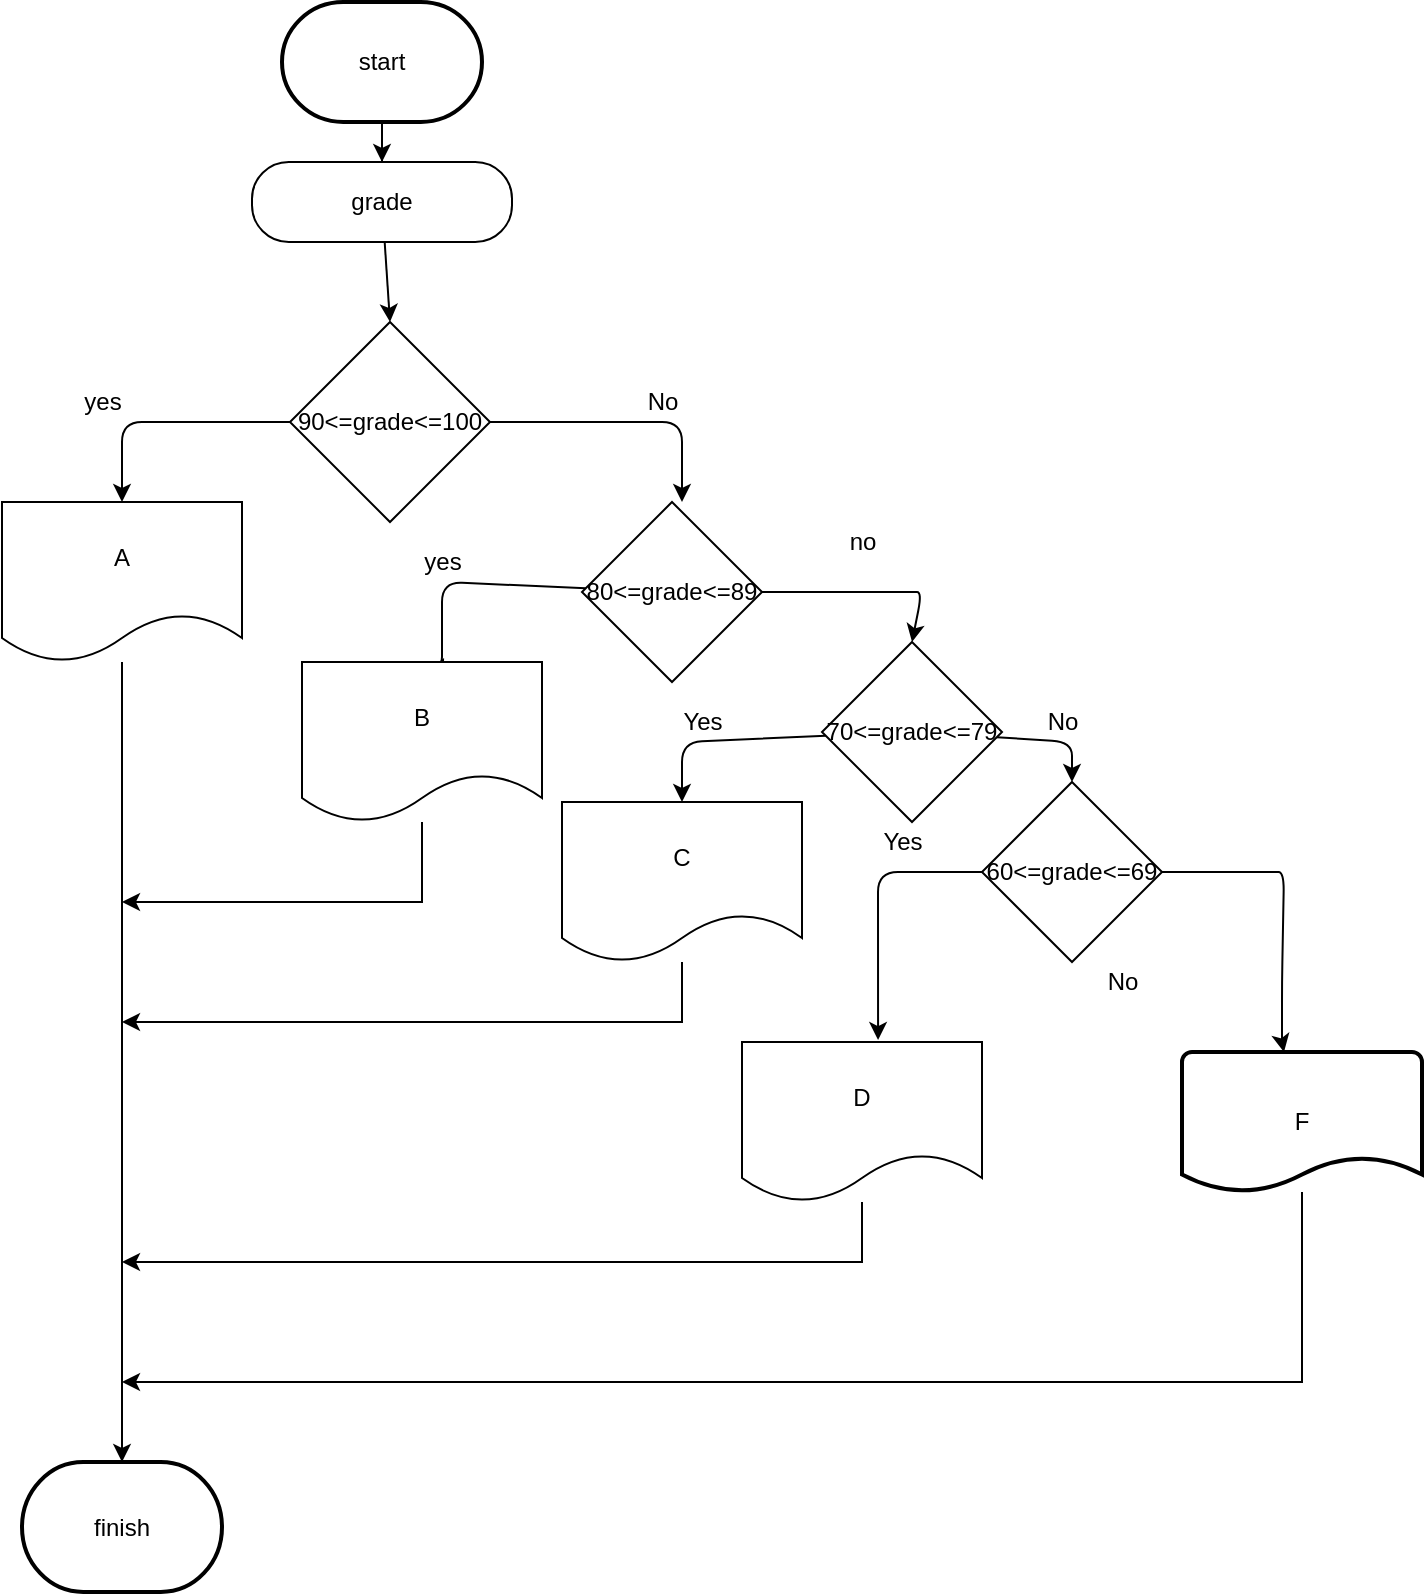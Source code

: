 <mxfile version="17.4.5" type="device"><diagram id="C5RBs43oDa-KdzZeNtuy" name="Page-1"><mxGraphModel dx="1426" dy="1994" grid="1" gridSize="10" guides="1" tooltips="1" connect="1" arrows="1" fold="1" page="1" pageScale="1" pageWidth="827" pageHeight="1169" math="0" shadow="0"><root><mxCell id="WIyWlLk6GJQsqaUBKTNV-0"/><mxCell id="WIyWlLk6GJQsqaUBKTNV-1" parent="WIyWlLk6GJQsqaUBKTNV-0"/><mxCell id="pDVtwUKFAt_eSZAP7BBN-1" style="edgeStyle=orthogonalEdgeStyle;rounded=0;orthogonalLoop=1;jettySize=auto;html=1;" parent="WIyWlLk6GJQsqaUBKTNV-1" source="pDVtwUKFAt_eSZAP7BBN-0" target="pDVtwUKFAt_eSZAP7BBN-2" edge="1"><mxGeometry relative="1" as="geometry"><mxPoint x="414" y="140" as="targetPoint"/></mxGeometry></mxCell><mxCell id="pDVtwUKFAt_eSZAP7BBN-0" value="start" style="strokeWidth=2;html=1;shape=mxgraph.flowchart.terminator;whiteSpace=wrap;" parent="WIyWlLk6GJQsqaUBKTNV-1" vertex="1"><mxGeometry x="220" width="100" height="60" as="geometry"/></mxCell><mxCell id="34" style="edgeStyle=none;html=1;entryX=0.5;entryY=0;entryDx=0;entryDy=0;" parent="WIyWlLk6GJQsqaUBKTNV-1" source="pDVtwUKFAt_eSZAP7BBN-2" target="0" edge="1"><mxGeometry relative="1" as="geometry"/></mxCell><mxCell id="pDVtwUKFAt_eSZAP7BBN-2" value="grade" style="rounded=1;whiteSpace=wrap;html=1;arcSize=46;" parent="WIyWlLk6GJQsqaUBKTNV-1" vertex="1"><mxGeometry x="205" y="80" width="130" height="40" as="geometry"/></mxCell><mxCell id="pDVtwUKFAt_eSZAP7BBN-4" value="" style="strokeWidth=2;html=1;shape=mxgraph.flowchart.annotation_1;align=left;pointerEvents=1;" parent="WIyWlLk6GJQsqaUBKTNV-1" vertex="1"><mxGeometry x="220" y="190" height="180" as="geometry"/></mxCell><mxCell id="pDVtwUKFAt_eSZAP7BBN-31" value="finish" style="strokeWidth=2;html=1;shape=mxgraph.flowchart.terminator;whiteSpace=wrap;" parent="WIyWlLk6GJQsqaUBKTNV-1" vertex="1"><mxGeometry x="90" y="730" width="100" height="65" as="geometry"/></mxCell><mxCell id="2" style="edgeStyle=none;html=1;" parent="WIyWlLk6GJQsqaUBKTNV-1" source="0" edge="1"><mxGeometry relative="1" as="geometry"><mxPoint x="140" y="250" as="targetPoint"/><Array as="points"><mxPoint x="140" y="210"/></Array></mxGeometry></mxCell><mxCell id="4" style="edgeStyle=none;html=1;" parent="WIyWlLk6GJQsqaUBKTNV-1" source="0" edge="1"><mxGeometry relative="1" as="geometry"><mxPoint x="420" y="250" as="targetPoint"/><Array as="points"><mxPoint x="420" y="210"/></Array></mxGeometry></mxCell><mxCell id="0" value="90&amp;lt;=grade&amp;lt;=100" style="rhombus;whiteSpace=wrap;html=1;" parent="WIyWlLk6GJQsqaUBKTNV-1" vertex="1"><mxGeometry x="224" y="160" width="100" height="100" as="geometry"/></mxCell><mxCell id="36" style="edgeStyle=none;html=1;entryX=0.5;entryY=0;entryDx=0;entryDy=0;entryPerimeter=0;" parent="WIyWlLk6GJQsqaUBKTNV-1" source="3" target="pDVtwUKFAt_eSZAP7BBN-31" edge="1"><mxGeometry relative="1" as="geometry"/></mxCell><mxCell id="3" value="A" style="shape=document;whiteSpace=wrap;html=1;boundedLbl=1;" parent="WIyWlLk6GJQsqaUBKTNV-1" vertex="1"><mxGeometry x="80" y="250" width="120" height="80" as="geometry"/></mxCell><mxCell id="6" value="yes" style="text;html=1;align=center;verticalAlign=middle;resizable=0;points=[];autosize=1;strokeColor=none;fillColor=none;" parent="WIyWlLk6GJQsqaUBKTNV-1" vertex="1"><mxGeometry x="115" y="190" width="30" height="20" as="geometry"/></mxCell><mxCell id="7" value="No" style="text;html=1;align=center;verticalAlign=middle;resizable=0;points=[];autosize=1;strokeColor=none;fillColor=none;" parent="WIyWlLk6GJQsqaUBKTNV-1" vertex="1"><mxGeometry x="395" y="190" width="30" height="20" as="geometry"/></mxCell><mxCell id="10" style="edgeStyle=none;html=1;entryX=0.592;entryY=-0.025;entryDx=0;entryDy=0;entryPerimeter=0;" parent="WIyWlLk6GJQsqaUBKTNV-1" source="8" target="13" edge="1"><mxGeometry relative="1" as="geometry"><mxPoint x="300" y="320" as="targetPoint"/><Array as="points"><mxPoint x="300" y="290"/><mxPoint x="300" y="320"/><mxPoint x="300" y="330"/></Array></mxGeometry></mxCell><mxCell id="12" style="edgeStyle=none;html=1;entryX=0.5;entryY=0;entryDx=0;entryDy=0;" parent="WIyWlLk6GJQsqaUBKTNV-1" source="8" target="14" edge="1"><mxGeometry relative="1" as="geometry"><mxPoint x="550" y="310" as="targetPoint"/><Array as="points"><mxPoint x="530" y="295"/><mxPoint x="540" y="295"/></Array></mxGeometry></mxCell><mxCell id="8" value="80&amp;lt;=grade&amp;lt;=89" style="rhombus;whiteSpace=wrap;html=1;" parent="WIyWlLk6GJQsqaUBKTNV-1" vertex="1"><mxGeometry x="370" y="250" width="90" height="90" as="geometry"/></mxCell><mxCell id="11" value="yes" style="text;html=1;align=center;verticalAlign=middle;resizable=0;points=[];autosize=1;strokeColor=none;fillColor=none;" parent="WIyWlLk6GJQsqaUBKTNV-1" vertex="1"><mxGeometry x="285" y="270" width="30" height="20" as="geometry"/></mxCell><mxCell id="yNc3ZkDNsNIWjTatGQGE-44" style="edgeStyle=orthogonalEdgeStyle;rounded=0;orthogonalLoop=1;jettySize=auto;html=1;" edge="1" parent="WIyWlLk6GJQsqaUBKTNV-1" source="13"><mxGeometry relative="1" as="geometry"><mxPoint x="140" y="450" as="targetPoint"/><Array as="points"><mxPoint x="290" y="450"/></Array></mxGeometry></mxCell><mxCell id="13" value="B" style="shape=document;whiteSpace=wrap;html=1;boundedLbl=1;" parent="WIyWlLk6GJQsqaUBKTNV-1" vertex="1"><mxGeometry x="230" y="330" width="120" height="80" as="geometry"/></mxCell><mxCell id="15" style="edgeStyle=none;html=1;" parent="WIyWlLk6GJQsqaUBKTNV-1" source="14" edge="1"><mxGeometry relative="1" as="geometry"><mxPoint x="420" y="400" as="targetPoint"/><Array as="points"><mxPoint x="420" y="370"/></Array></mxGeometry></mxCell><mxCell id="21" style="edgeStyle=none;html=1;entryX=0.5;entryY=0;entryDx=0;entryDy=0;" parent="WIyWlLk6GJQsqaUBKTNV-1" source="14" target="20" edge="1"><mxGeometry relative="1" as="geometry"><Array as="points"><mxPoint x="615" y="370"/></Array></mxGeometry></mxCell><mxCell id="14" value="70&amp;lt;=grade&amp;lt;=79" style="rhombus;whiteSpace=wrap;html=1;" parent="WIyWlLk6GJQsqaUBKTNV-1" vertex="1"><mxGeometry x="490" y="320" width="90" height="90" as="geometry"/></mxCell><mxCell id="yNc3ZkDNsNIWjTatGQGE-45" style="edgeStyle=orthogonalEdgeStyle;rounded=0;orthogonalLoop=1;jettySize=auto;html=1;" edge="1" parent="WIyWlLk6GJQsqaUBKTNV-1" source="17"><mxGeometry relative="1" as="geometry"><mxPoint x="140" y="510" as="targetPoint"/><Array as="points"><mxPoint x="420" y="510"/></Array></mxGeometry></mxCell><mxCell id="17" value="C" style="shape=document;whiteSpace=wrap;html=1;boundedLbl=1;" parent="WIyWlLk6GJQsqaUBKTNV-1" vertex="1"><mxGeometry x="360" y="400" width="120" height="80" as="geometry"/></mxCell><mxCell id="39" style="edgeStyle=none;html=1;entryX=0.567;entryY=-0.012;entryDx=0;entryDy=0;entryPerimeter=0;" parent="WIyWlLk6GJQsqaUBKTNV-1" source="20" target="24" edge="1"><mxGeometry relative="1" as="geometry"><Array as="points"><mxPoint x="518" y="435"/></Array></mxGeometry></mxCell><mxCell id="40" style="edgeStyle=none;html=1;entryX=0.425;entryY=0;entryDx=0;entryDy=0;entryPerimeter=0;" parent="WIyWlLk6GJQsqaUBKTNV-1" source="20" target="35" edge="1"><mxGeometry relative="1" as="geometry"><Array as="points"><mxPoint x="710" y="435"/><mxPoint x="721" y="435"/><mxPoint x="720" y="490"/><mxPoint x="720" y="510"/><mxPoint x="720" y="520"/></Array></mxGeometry></mxCell><mxCell id="20" value="60&amp;lt;=grade&amp;lt;=69" style="rhombus;whiteSpace=wrap;html=1;" parent="WIyWlLk6GJQsqaUBKTNV-1" vertex="1"><mxGeometry x="570" y="390" width="90" height="90" as="geometry"/></mxCell><mxCell id="yNc3ZkDNsNIWjTatGQGE-46" style="edgeStyle=orthogonalEdgeStyle;rounded=0;orthogonalLoop=1;jettySize=auto;html=1;" edge="1" parent="WIyWlLk6GJQsqaUBKTNV-1" source="24"><mxGeometry relative="1" as="geometry"><mxPoint x="140" y="630" as="targetPoint"/><Array as="points"><mxPoint x="510" y="630"/></Array></mxGeometry></mxCell><mxCell id="24" value="D" style="shape=document;whiteSpace=wrap;html=1;boundedLbl=1;" parent="WIyWlLk6GJQsqaUBKTNV-1" vertex="1"><mxGeometry x="450" y="520" width="120" height="80" as="geometry"/></mxCell><mxCell id="29" value="Yes" style="text;html=1;align=center;verticalAlign=middle;resizable=0;points=[];autosize=1;strokeColor=none;fillColor=none;" parent="WIyWlLk6GJQsqaUBKTNV-1" vertex="1"><mxGeometry x="410" y="350" width="40" height="20" as="geometry"/></mxCell><mxCell id="30" value="No" style="text;html=1;align=center;verticalAlign=middle;resizable=0;points=[];autosize=1;strokeColor=none;fillColor=none;" parent="WIyWlLk6GJQsqaUBKTNV-1" vertex="1"><mxGeometry x="595" y="350" width="30" height="20" as="geometry"/></mxCell><mxCell id="31" value="Yes" style="text;html=1;align=center;verticalAlign=middle;resizable=0;points=[];autosize=1;strokeColor=none;fillColor=none;" parent="WIyWlLk6GJQsqaUBKTNV-1" vertex="1"><mxGeometry x="510" y="410" width="40" height="20" as="geometry"/></mxCell><mxCell id="32" value="No" style="text;html=1;align=center;verticalAlign=middle;resizable=0;points=[];autosize=1;strokeColor=none;fillColor=none;" parent="WIyWlLk6GJQsqaUBKTNV-1" vertex="1"><mxGeometry x="625" y="480" width="30" height="20" as="geometry"/></mxCell><mxCell id="33" value="no" style="text;html=1;align=center;verticalAlign=middle;resizable=0;points=[];autosize=1;strokeColor=none;fillColor=none;" parent="WIyWlLk6GJQsqaUBKTNV-1" vertex="1"><mxGeometry x="495" y="260" width="30" height="20" as="geometry"/></mxCell><mxCell id="yNc3ZkDNsNIWjTatGQGE-47" style="edgeStyle=orthogonalEdgeStyle;rounded=0;orthogonalLoop=1;jettySize=auto;html=1;" edge="1" parent="WIyWlLk6GJQsqaUBKTNV-1" source="35"><mxGeometry relative="1" as="geometry"><mxPoint x="140" y="690" as="targetPoint"/><Array as="points"><mxPoint x="730" y="690"/></Array></mxGeometry></mxCell><mxCell id="35" value="F" style="strokeWidth=2;html=1;shape=mxgraph.flowchart.document2;whiteSpace=wrap;size=0.25;" parent="WIyWlLk6GJQsqaUBKTNV-1" vertex="1"><mxGeometry x="670" y="525" width="120" height="70" as="geometry"/></mxCell></root></mxGraphModel></diagram></mxfile>
